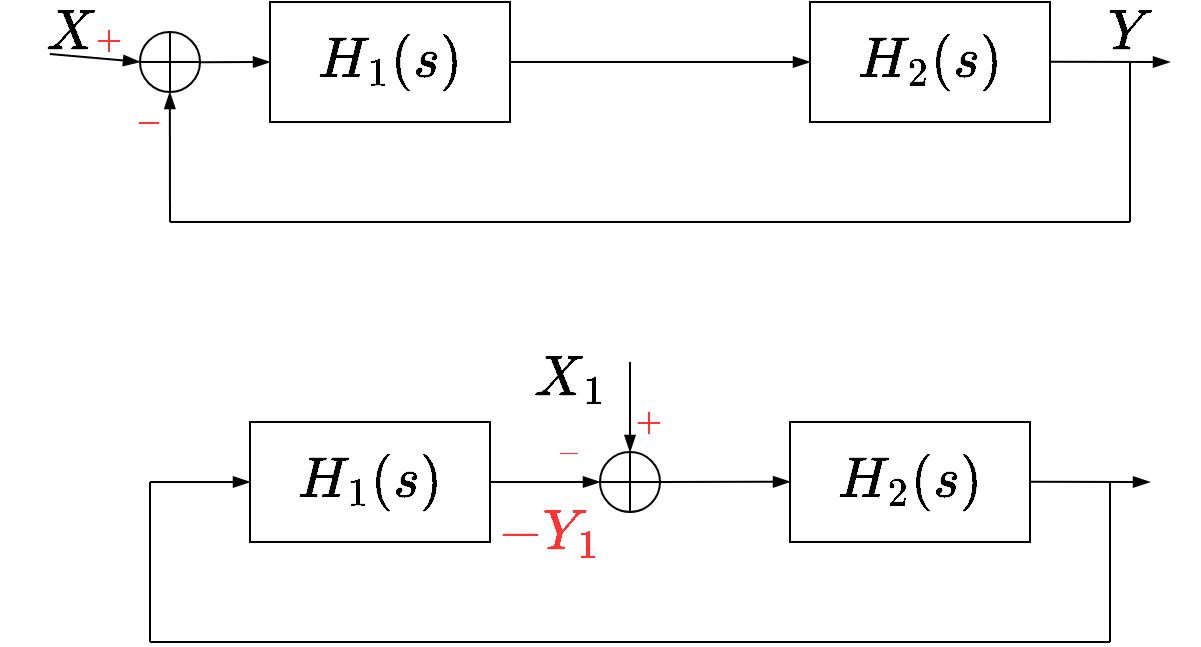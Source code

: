 <mxfile version="20.7.4" type="device"><diagram id="8Q9Qm2yvjR-ZhSNJVwD1" name="Page-1"><mxGraphModel dx="1163" dy="708" grid="1" gridSize="10" guides="1" tooltips="1" connect="1" arrows="1" fold="1" page="1" pageScale="1" pageWidth="850" pageHeight="1100" math="1" shadow="0"><root><mxCell id="0"/><mxCell id="1" parent="0"/><mxCell id="kY6Bm78eiGxYHkpMZ2Bm-1" value="" style="rounded=0;whiteSpace=wrap;html=1;" parent="1" vertex="1"><mxGeometry x="250" y="600" width="120" height="60" as="geometry"/></mxCell><mxCell id="kY6Bm78eiGxYHkpMZ2Bm-2" value="" style="rounded=0;whiteSpace=wrap;html=1;" parent="1" vertex="1"><mxGeometry x="520" y="600" width="120" height="60" as="geometry"/></mxCell><mxCell id="kY6Bm78eiGxYHkpMZ2Bm-3" value="" style="endArrow=blockThin;html=1;rounded=0;exitX=1;exitY=0.5;exitDx=0;exitDy=0;endFill=1;" parent="1" source="kY6Bm78eiGxYHkpMZ2Bm-1" edge="1"><mxGeometry width="50" height="50" relative="1" as="geometry"><mxPoint x="375" y="680" as="sourcePoint"/><mxPoint x="425" y="630" as="targetPoint"/></mxGeometry></mxCell><mxCell id="kY6Bm78eiGxYHkpMZ2Bm-4" value="" style="shape=orEllipse;perimeter=ellipsePerimeter;whiteSpace=wrap;html=1;backgroundOutline=1;" parent="1" vertex="1"><mxGeometry x="425" y="615" width="30" height="30" as="geometry"/></mxCell><mxCell id="kY6Bm78eiGxYHkpMZ2Bm-5" value="" style="endArrow=blockThin;html=1;rounded=0;exitX=1;exitY=0.5;exitDx=0;exitDy=0;entryX=0.5;entryY=0;entryDx=0;entryDy=0;endFill=1;" parent="1" target="kY6Bm78eiGxYHkpMZ2Bm-4" edge="1"><mxGeometry width="50" height="50" relative="1" as="geometry"><mxPoint x="440" y="570" as="sourcePoint"/><mxPoint x="440" y="610" as="targetPoint"/></mxGeometry></mxCell><mxCell id="kY6Bm78eiGxYHkpMZ2Bm-6" value="" style="endArrow=blockThin;html=1;rounded=0;endFill=1;exitX=1;exitY=0.5;exitDx=0;exitDy=0;" parent="1" source="kY6Bm78eiGxYHkpMZ2Bm-4" edge="1"><mxGeometry width="50" height="50" relative="1" as="geometry"><mxPoint x="460" y="630" as="sourcePoint"/><mxPoint x="520" y="629.9" as="targetPoint"/></mxGeometry></mxCell><mxCell id="kY6Bm78eiGxYHkpMZ2Bm-10" value="" style="endArrow=none;html=1;rounded=0;" parent="1" edge="1"><mxGeometry width="50" height="50" relative="1" as="geometry"><mxPoint x="200" y="710" as="sourcePoint"/><mxPoint x="680" y="710" as="targetPoint"/></mxGeometry></mxCell><mxCell id="kY6Bm78eiGxYHkpMZ2Bm-11" value="" style="endArrow=blockThin;html=1;rounded=0;endFill=1;exitX=1;exitY=0.5;exitDx=0;exitDy=0;" parent="1" edge="1"><mxGeometry width="50" height="50" relative="1" as="geometry"><mxPoint x="640" y="629.93" as="sourcePoint"/><mxPoint x="700" y="630" as="targetPoint"/></mxGeometry></mxCell><mxCell id="kY6Bm78eiGxYHkpMZ2Bm-12" value="" style="endArrow=none;html=1;rounded=0;" parent="1" edge="1"><mxGeometry width="50" height="50" relative="1" as="geometry"><mxPoint x="680" y="710" as="sourcePoint"/><mxPoint x="680" y="630" as="targetPoint"/></mxGeometry></mxCell><mxCell id="kY6Bm78eiGxYHkpMZ2Bm-14" value="&lt;font style=&quot;font-size: 24px;&quot;&gt;$$X_1$$&lt;/font&gt;" style="text;html=1;strokeColor=none;fillColor=none;align=center;verticalAlign=middle;whiteSpace=wrap;rounded=0;" parent="1" vertex="1"><mxGeometry x="380" y="563" width="60" height="30" as="geometry"/></mxCell><mxCell id="kY6Bm78eiGxYHkpMZ2Bm-15" value="&lt;font color=&quot;#ff3333&quot; style=&quot;font-size: 24px;&quot;&gt;$$-Y_1$$&lt;/font&gt;" style="text;html=1;strokeColor=none;fillColor=none;align=center;verticalAlign=middle;whiteSpace=wrap;rounded=0;" parent="1" vertex="1"><mxGeometry x="370" y="640" width="60" height="30" as="geometry"/></mxCell><mxCell id="kY6Bm78eiGxYHkpMZ2Bm-17" value="&lt;font style=&quot;font-size: 24px;&quot;&gt;$$H_1(s)$$&lt;/font&gt;" style="text;html=1;strokeColor=none;fillColor=none;align=center;verticalAlign=middle;whiteSpace=wrap;rounded=0;" parent="1" vertex="1"><mxGeometry x="280" y="615" width="60" height="30" as="geometry"/></mxCell><mxCell id="kY6Bm78eiGxYHkpMZ2Bm-18" value="&lt;font style=&quot;font-size: 24px;&quot;&gt;$$H_2(s)$$&lt;/font&gt;" style="text;html=1;strokeColor=none;fillColor=none;align=center;verticalAlign=middle;whiteSpace=wrap;rounded=0;" parent="1" vertex="1"><mxGeometry x="550" y="615" width="60" height="30" as="geometry"/></mxCell><mxCell id="M38BRrw-nBopDw9QVkHL-21" value="&lt;font size=&quot;1&quot; color=&quot;#ff3333&quot; style=&quot;&quot;&gt;&lt;b style=&quot;font-size: 14px;&quot;&gt;$$+$$&lt;/b&gt;&lt;/font&gt;" style="text;html=1;strokeColor=none;fillColor=none;align=center;verticalAlign=middle;whiteSpace=wrap;rounded=0;" parent="1" vertex="1"><mxGeometry x="420" y="585" width="60" height="30" as="geometry"/></mxCell><mxCell id="M38BRrw-nBopDw9QVkHL-25" value="" style="endArrow=none;html=1;rounded=0;endFill=0;" parent="1" edge="1"><mxGeometry width="50" height="50" relative="1" as="geometry"><mxPoint x="200" y="710" as="sourcePoint"/><mxPoint x="200" y="630" as="targetPoint"/></mxGeometry></mxCell><mxCell id="M38BRrw-nBopDw9QVkHL-28" value="&lt;font color=&quot;#ff3333&quot; style=&quot;font-size: 12px;&quot;&gt;&lt;b&gt;$$-$$&lt;/b&gt;&lt;/font&gt;" style="text;html=1;strokeColor=none;fillColor=none;align=center;verticalAlign=middle;whiteSpace=wrap;rounded=0;" parent="1" vertex="1"><mxGeometry x="380" y="600" width="60" height="30" as="geometry"/></mxCell><mxCell id="M38BRrw-nBopDw9QVkHL-30" value="" style="endArrow=blockThin;html=1;rounded=0;endFill=1;" parent="1" edge="1"><mxGeometry width="50" height="50" relative="1" as="geometry"><mxPoint x="200" y="630" as="sourcePoint"/><mxPoint x="250" y="630" as="targetPoint"/></mxGeometry></mxCell><mxCell id="-U7C0sa8dus7ZhBXKJOZ-1" value="" style="rounded=0;whiteSpace=wrap;html=1;" parent="1" vertex="1"><mxGeometry x="260" y="390" width="120" height="60" as="geometry"/></mxCell><mxCell id="-U7C0sa8dus7ZhBXKJOZ-2" value="" style="rounded=0;whiteSpace=wrap;html=1;" parent="1" vertex="1"><mxGeometry x="530" y="390" width="120" height="60" as="geometry"/></mxCell><mxCell id="-U7C0sa8dus7ZhBXKJOZ-3" value="" style="endArrow=blockThin;html=1;rounded=0;exitX=1;exitY=0.5;exitDx=0;exitDy=0;endFill=1;entryX=0;entryY=0.5;entryDx=0;entryDy=0;" parent="1" source="-U7C0sa8dus7ZhBXKJOZ-1" target="-U7C0sa8dus7ZhBXKJOZ-2" edge="1"><mxGeometry width="50" height="50" relative="1" as="geometry"><mxPoint x="385" y="470" as="sourcePoint"/><mxPoint x="435" y="420" as="targetPoint"/></mxGeometry></mxCell><mxCell id="-U7C0sa8dus7ZhBXKJOZ-7" value="" style="endArrow=none;html=1;rounded=0;" parent="1" edge="1"><mxGeometry width="50" height="50" relative="1" as="geometry"><mxPoint x="210" y="500" as="sourcePoint"/><mxPoint x="690" y="500" as="targetPoint"/></mxGeometry></mxCell><mxCell id="-U7C0sa8dus7ZhBXKJOZ-8" value="" style="endArrow=blockThin;html=1;rounded=0;endFill=1;exitX=1;exitY=0.5;exitDx=0;exitDy=0;" parent="1" edge="1"><mxGeometry width="50" height="50" relative="1" as="geometry"><mxPoint x="650" y="419.93" as="sourcePoint"/><mxPoint x="710" y="420" as="targetPoint"/></mxGeometry></mxCell><mxCell id="-U7C0sa8dus7ZhBXKJOZ-9" value="" style="endArrow=none;html=1;rounded=0;" parent="1" edge="1"><mxGeometry width="50" height="50" relative="1" as="geometry"><mxPoint x="690" y="500" as="sourcePoint"/><mxPoint x="690" y="420" as="targetPoint"/></mxGeometry></mxCell><mxCell id="-U7C0sa8dus7ZhBXKJOZ-10" value="&lt;font style=&quot;font-size: 24px;&quot;&gt;$$X$$&lt;/font&gt;" style="text;html=1;strokeColor=none;fillColor=none;align=center;verticalAlign=middle;whiteSpace=wrap;rounded=0;" parent="1" vertex="1"><mxGeometry x="130" y="390" width="60" height="30" as="geometry"/></mxCell><mxCell id="-U7C0sa8dus7ZhBXKJOZ-13" value="&lt;font style=&quot;font-size: 24px;&quot;&gt;$$Y$$&lt;/font&gt;" style="text;html=1;strokeColor=none;fillColor=none;align=center;verticalAlign=middle;whiteSpace=wrap;rounded=0;" parent="1" vertex="1"><mxGeometry x="660" y="390" width="60" height="30" as="geometry"/></mxCell><mxCell id="-U7C0sa8dus7ZhBXKJOZ-14" value="&lt;font style=&quot;font-size: 24px;&quot;&gt;$$H_1(s)$$&lt;/font&gt;" style="text;html=1;strokeColor=none;fillColor=none;align=center;verticalAlign=middle;whiteSpace=wrap;rounded=0;" parent="1" vertex="1"><mxGeometry x="290" y="405" width="60" height="30" as="geometry"/></mxCell><mxCell id="-U7C0sa8dus7ZhBXKJOZ-15" value="&lt;font style=&quot;font-size: 24px;&quot;&gt;$$H_2(s)$$&lt;/font&gt;" style="text;html=1;strokeColor=none;fillColor=none;align=center;verticalAlign=middle;whiteSpace=wrap;rounded=0;" parent="1" vertex="1"><mxGeometry x="560" y="405" width="60" height="30" as="geometry"/></mxCell><mxCell id="-U7C0sa8dus7ZhBXKJOZ-18" value="" style="endArrow=blockThin;html=1;rounded=0;exitX=-0.001;exitY=0.733;exitDx=0;exitDy=0;endFill=1;exitPerimeter=0;" parent="1" source="-U7C0sa8dus7ZhBXKJOZ-22" edge="1"><mxGeometry width="50" height="50" relative="1" as="geometry"><mxPoint x="140" y="420" as="sourcePoint"/><mxPoint x="195" y="420" as="targetPoint"/></mxGeometry></mxCell><mxCell id="-U7C0sa8dus7ZhBXKJOZ-19" value="" style="shape=orEllipse;perimeter=ellipsePerimeter;whiteSpace=wrap;html=1;backgroundOutline=1;" parent="1" vertex="1"><mxGeometry x="195" y="405" width="30" height="30" as="geometry"/></mxCell><mxCell id="-U7C0sa8dus7ZhBXKJOZ-20" value="" style="endArrow=blockThin;html=1;rounded=0;endFill=1;" parent="1" edge="1"><mxGeometry width="50" height="50" relative="1" as="geometry"><mxPoint x="210" y="500" as="sourcePoint"/><mxPoint x="209.93" y="435" as="targetPoint"/></mxGeometry></mxCell><mxCell id="-U7C0sa8dus7ZhBXKJOZ-21" value="&lt;font size=&quot;1&quot; color=&quot;#ff3333&quot; style=&quot;&quot;&gt;&lt;b style=&quot;font-size: 14px;&quot;&gt;$$-$$&lt;/b&gt;&lt;/font&gt;" style="text;html=1;strokeColor=none;fillColor=none;align=center;verticalAlign=middle;whiteSpace=wrap;rounded=0;" parent="1" vertex="1"><mxGeometry x="170" y="435" width="60" height="30" as="geometry"/></mxCell><mxCell id="-U7C0sa8dus7ZhBXKJOZ-22" value="&lt;font size=&quot;1&quot; color=&quot;#ff3333&quot; style=&quot;&quot;&gt;&lt;b style=&quot;font-size: 14px;&quot;&gt;$$+$$&lt;/b&gt;&lt;/font&gt;" style="text;html=1;strokeColor=none;fillColor=none;align=center;verticalAlign=middle;whiteSpace=wrap;rounded=0;" parent="1" vertex="1"><mxGeometry x="150" y="394" width="60" height="30" as="geometry"/></mxCell><mxCell id="-U7C0sa8dus7ZhBXKJOZ-23" value="" style="endArrow=blockThin;html=1;rounded=0;endFill=1;exitX=1;exitY=0.5;exitDx=0;exitDy=0;" parent="1" edge="1"><mxGeometry width="50" height="50" relative="1" as="geometry"><mxPoint x="225" y="420.1" as="sourcePoint"/><mxPoint x="260" y="420" as="targetPoint"/></mxGeometry></mxCell></root></mxGraphModel></diagram></mxfile>